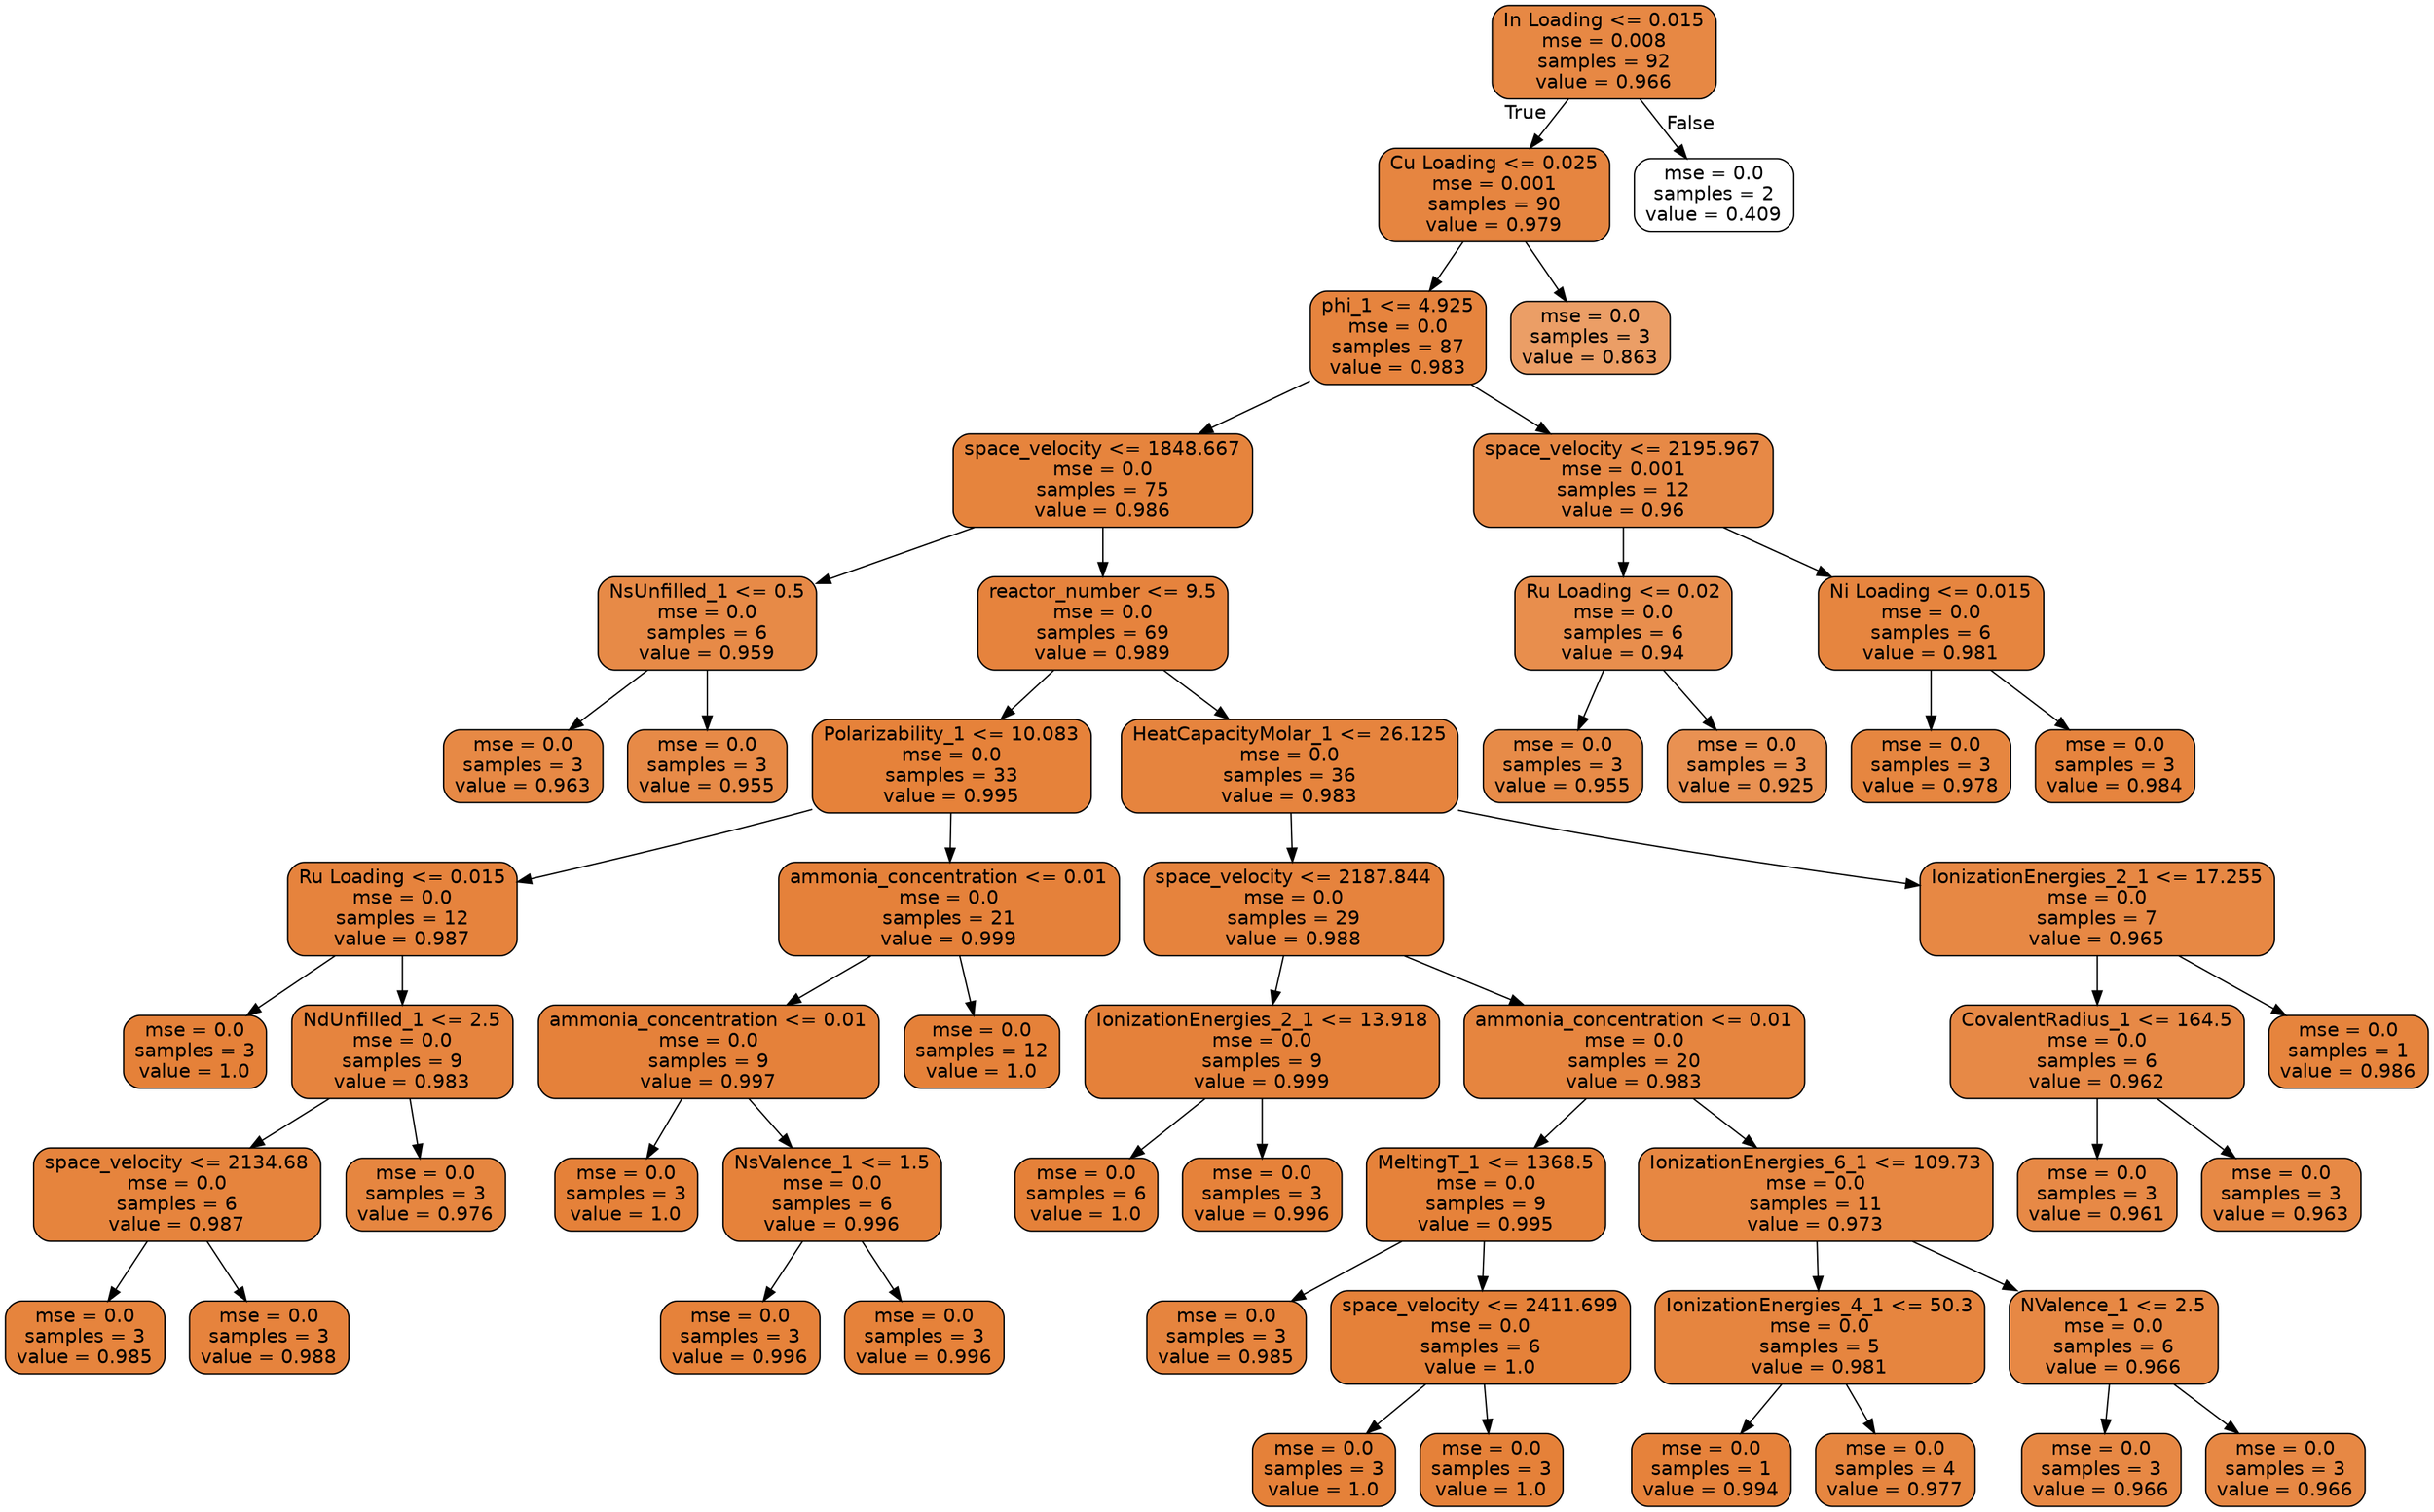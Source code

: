 digraph Tree {
node [shape=box, style="filled, rounded", color="black", fontname=helvetica] ;
edge [fontname=helvetica] ;
0 [label="In Loading <= 0.015\nmse = 0.008\nsamples = 92\nvalue = 0.966", fillcolor="#e58139f0"] ;
1 [label="Cu Loading <= 0.025\nmse = 0.001\nsamples = 90\nvalue = 0.979", fillcolor="#e58139f6"] ;
0 -> 1 [labeldistance=2.5, labelangle=45, headlabel="True"] ;
2 [label="phi_1 <= 4.925\nmse = 0.0\nsamples = 87\nvalue = 0.983", fillcolor="#e58139f8"] ;
1 -> 2 ;
3 [label="space_velocity <= 1848.667\nmse = 0.0\nsamples = 75\nvalue = 0.986", fillcolor="#e58139f9"] ;
2 -> 3 ;
4 [label="NsUnfilled_1 <= 0.5\nmse = 0.0\nsamples = 6\nvalue = 0.959", fillcolor="#e58139ed"] ;
3 -> 4 ;
5 [label="mse = 0.0\nsamples = 3\nvalue = 0.963", fillcolor="#e58139ef"] ;
4 -> 5 ;
6 [label="mse = 0.0\nsamples = 3\nvalue = 0.955", fillcolor="#e58139ec"] ;
4 -> 6 ;
7 [label="reactor_number <= 9.5\nmse = 0.0\nsamples = 69\nvalue = 0.989", fillcolor="#e58139fa"] ;
3 -> 7 ;
8 [label="Polarizability_1 <= 10.083\nmse = 0.0\nsamples = 33\nvalue = 0.995", fillcolor="#e58139fd"] ;
7 -> 8 ;
9 [label="Ru Loading <= 0.015\nmse = 0.0\nsamples = 12\nvalue = 0.987", fillcolor="#e58139fa"] ;
8 -> 9 ;
10 [label="mse = 0.0\nsamples = 3\nvalue = 1.0", fillcolor="#e58139ff"] ;
9 -> 10 ;
11 [label="NdUnfilled_1 <= 2.5\nmse = 0.0\nsamples = 9\nvalue = 0.983", fillcolor="#e58139f8"] ;
9 -> 11 ;
12 [label="space_velocity <= 2134.68\nmse = 0.0\nsamples = 6\nvalue = 0.987", fillcolor="#e58139f9"] ;
11 -> 12 ;
13 [label="mse = 0.0\nsamples = 3\nvalue = 0.985", fillcolor="#e58139f9"] ;
12 -> 13 ;
14 [label="mse = 0.0\nsamples = 3\nvalue = 0.988", fillcolor="#e58139fa"] ;
12 -> 14 ;
15 [label="mse = 0.0\nsamples = 3\nvalue = 0.976", fillcolor="#e58139f5"] ;
11 -> 15 ;
16 [label="ammonia_concentration <= 0.01\nmse = 0.0\nsamples = 21\nvalue = 0.999", fillcolor="#e58139fe"] ;
8 -> 16 ;
17 [label="ammonia_concentration <= 0.01\nmse = 0.0\nsamples = 9\nvalue = 0.997", fillcolor="#e58139fe"] ;
16 -> 17 ;
18 [label="mse = 0.0\nsamples = 3\nvalue = 1.0", fillcolor="#e58139ff"] ;
17 -> 18 ;
19 [label="NsValence_1 <= 1.5\nmse = 0.0\nsamples = 6\nvalue = 0.996", fillcolor="#e58139fd"] ;
17 -> 19 ;
20 [label="mse = 0.0\nsamples = 3\nvalue = 0.996", fillcolor="#e58139fd"] ;
19 -> 20 ;
21 [label="mse = 0.0\nsamples = 3\nvalue = 0.996", fillcolor="#e58139fd"] ;
19 -> 21 ;
22 [label="mse = 0.0\nsamples = 12\nvalue = 1.0", fillcolor="#e58139ff"] ;
16 -> 22 ;
23 [label="HeatCapacityMolar_1 <= 26.125\nmse = 0.0\nsamples = 36\nvalue = 0.983", fillcolor="#e58139f8"] ;
7 -> 23 ;
24 [label="space_velocity <= 2187.844\nmse = 0.0\nsamples = 29\nvalue = 0.988", fillcolor="#e58139fa"] ;
23 -> 24 ;
25 [label="IonizationEnergies_2_1 <= 13.918\nmse = 0.0\nsamples = 9\nvalue = 0.999", fillcolor="#e58139fe"] ;
24 -> 25 ;
26 [label="mse = 0.0\nsamples = 6\nvalue = 1.0", fillcolor="#e58139ff"] ;
25 -> 26 ;
27 [label="mse = 0.0\nsamples = 3\nvalue = 0.996", fillcolor="#e58139fd"] ;
25 -> 27 ;
28 [label="ammonia_concentration <= 0.01\nmse = 0.0\nsamples = 20\nvalue = 0.983", fillcolor="#e58139f7"] ;
24 -> 28 ;
29 [label="MeltingT_1 <= 1368.5\nmse = 0.0\nsamples = 9\nvalue = 0.995", fillcolor="#e58139fd"] ;
28 -> 29 ;
30 [label="mse = 0.0\nsamples = 3\nvalue = 0.985", fillcolor="#e58139f8"] ;
29 -> 30 ;
31 [label="space_velocity <= 2411.699\nmse = 0.0\nsamples = 6\nvalue = 1.0", fillcolor="#e58139ff"] ;
29 -> 31 ;
32 [label="mse = 0.0\nsamples = 3\nvalue = 1.0", fillcolor="#e58139ff"] ;
31 -> 32 ;
33 [label="mse = 0.0\nsamples = 3\nvalue = 1.0", fillcolor="#e58139ff"] ;
31 -> 33 ;
34 [label="IonizationEnergies_6_1 <= 109.73\nmse = 0.0\nsamples = 11\nvalue = 0.973", fillcolor="#e58139f3"] ;
28 -> 34 ;
35 [label="IonizationEnergies_4_1 <= 50.3\nmse = 0.0\nsamples = 5\nvalue = 0.981", fillcolor="#e58139f7"] ;
34 -> 35 ;
36 [label="mse = 0.0\nsamples = 1\nvalue = 0.994", fillcolor="#e58139fc"] ;
35 -> 36 ;
37 [label="mse = 0.0\nsamples = 4\nvalue = 0.977", fillcolor="#e58139f5"] ;
35 -> 37 ;
38 [label="NValence_1 <= 2.5\nmse = 0.0\nsamples = 6\nvalue = 0.966", fillcolor="#e58139f0"] ;
34 -> 38 ;
39 [label="mse = 0.0\nsamples = 3\nvalue = 0.966", fillcolor="#e58139f0"] ;
38 -> 39 ;
40 [label="mse = 0.0\nsamples = 3\nvalue = 0.966", fillcolor="#e58139f1"] ;
38 -> 40 ;
41 [label="IonizationEnergies_2_1 <= 17.255\nmse = 0.0\nsamples = 7\nvalue = 0.965", fillcolor="#e58139f0"] ;
23 -> 41 ;
42 [label="CovalentRadius_1 <= 164.5\nmse = 0.0\nsamples = 6\nvalue = 0.962", fillcolor="#e58139ee"] ;
41 -> 42 ;
43 [label="mse = 0.0\nsamples = 3\nvalue = 0.961", fillcolor="#e58139ee"] ;
42 -> 43 ;
44 [label="mse = 0.0\nsamples = 3\nvalue = 0.963", fillcolor="#e58139ef"] ;
42 -> 44 ;
45 [label="mse = 0.0\nsamples = 1\nvalue = 0.986", fillcolor="#e58139f9"] ;
41 -> 45 ;
46 [label="space_velocity <= 2195.967\nmse = 0.001\nsamples = 12\nvalue = 0.96", fillcolor="#e58139ee"] ;
2 -> 46 ;
47 [label="Ru Loading <= 0.02\nmse = 0.0\nsamples = 6\nvalue = 0.94", fillcolor="#e58139e5"] ;
46 -> 47 ;
48 [label="mse = 0.0\nsamples = 3\nvalue = 0.955", fillcolor="#e58139eb"] ;
47 -> 48 ;
49 [label="mse = 0.0\nsamples = 3\nvalue = 0.925", fillcolor="#e58139de"] ;
47 -> 49 ;
50 [label="Ni Loading <= 0.015\nmse = 0.0\nsamples = 6\nvalue = 0.981", fillcolor="#e58139f7"] ;
46 -> 50 ;
51 [label="mse = 0.0\nsamples = 3\nvalue = 0.978", fillcolor="#e58139f5"] ;
50 -> 51 ;
52 [label="mse = 0.0\nsamples = 3\nvalue = 0.984", fillcolor="#e58139f8"] ;
50 -> 52 ;
53 [label="mse = 0.0\nsamples = 3\nvalue = 0.863", fillcolor="#e58139c4"] ;
1 -> 53 ;
54 [label="mse = 0.0\nsamples = 2\nvalue = 0.409", fillcolor="#e5813900"] ;
0 -> 54 [labeldistance=2.5, labelangle=-45, headlabel="False"] ;
}